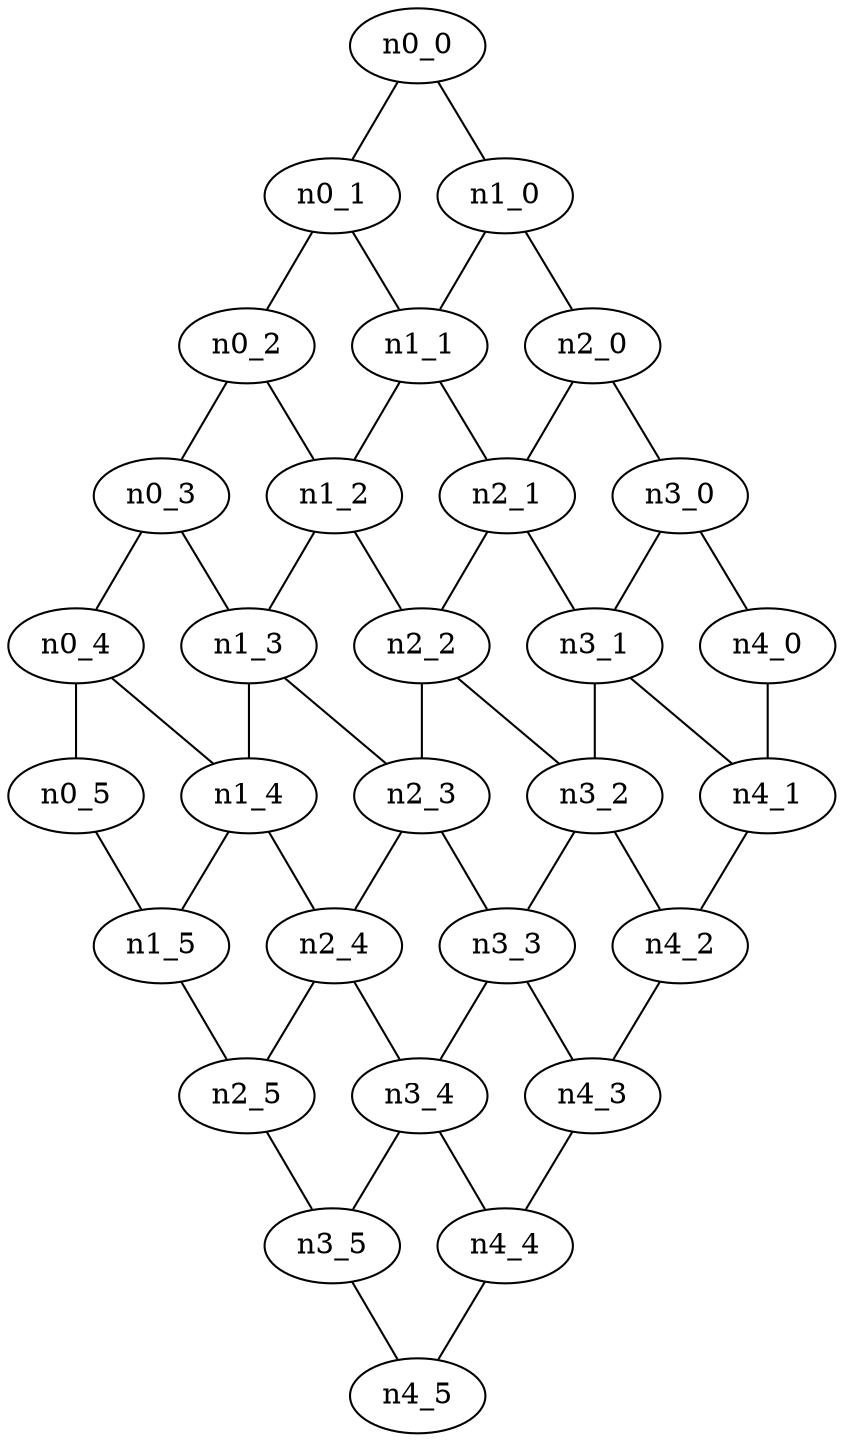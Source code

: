 graph G {
  "n0_0";
  "n0_1";
  "n0_2";
  "n0_3";
  "n0_4";
  "n0_5";
  "n1_0";
  "n1_1";
  "n1_2";
  "n1_3";
  "n1_4";
  "n1_5";
  "n2_0";
  "n2_1";
  "n2_2";
  "n2_3";
  "n2_4";
  "n2_5";
  "n3_0";
  "n3_1";
  "n3_2";
  "n3_3";
  "n3_4";
  "n3_5";
  "n4_0";
  "n4_1";
  "n4_2";
  "n4_3";
  "n4_4";
  "n4_5";
    "n0_0" -- "n0_1";
    "n3_0" -- "n4_0";
    "n3_4" -- "n3_5";
    "n4_1" -- "n4_2";
    "n0_0" -- "n1_0";
    "n2_1" -- "n3_1";
    "n3_3" -- "n4_3";
    "n1_0" -- "n1_1";
    "n3_0" -- "n3_1";
    "n2_0" -- "n3_0";
    "n4_0" -- "n4_1";
    "n1_4" -- "n2_4";
    "n1_3" -- "n2_3";
    "n3_3" -- "n3_4";
    "n4_3" -- "n4_4";
    "n0_1" -- "n1_1";
    "n1_3" -- "n1_4";
    "n2_2" -- "n3_2";
    "n1_1" -- "n1_2";
    "n3_5" -- "n4_5";
    "n0_3" -- "n1_3";
    "n4_4" -- "n4_5";
    "n1_2" -- "n1_3";
    "n1_1" -- "n2_1";
    "n2_1" -- "n2_2";
    "n0_4" -- "n1_4";
    "n0_4" -- "n0_5";
    "n3_2" -- "n4_2";
    "n0_1" -- "n0_2";
    "n3_4" -- "n4_4";
    "n2_2" -- "n2_3";
    "n2_4" -- "n3_4";
    "n1_2" -- "n2_2";
    "n2_5" -- "n3_5";
    "n0_5" -- "n1_5";
    "n1_0" -- "n2_0";
    "n0_3" -- "n0_4";
    "n2_3" -- "n2_4";
    "n1_4" -- "n1_5";
    "n1_5" -- "n2_5";
    "n3_1" -- "n4_1";
    "n2_0" -- "n2_1";
    "n0_2" -- "n1_2";
    "n2_3" -- "n3_3";
    "n4_2" -- "n4_3";
    "n3_1" -- "n3_2";
    "n0_2" -- "n0_3";
    "n2_4" -- "n2_5";
    "n3_2" -- "n3_3";
}
